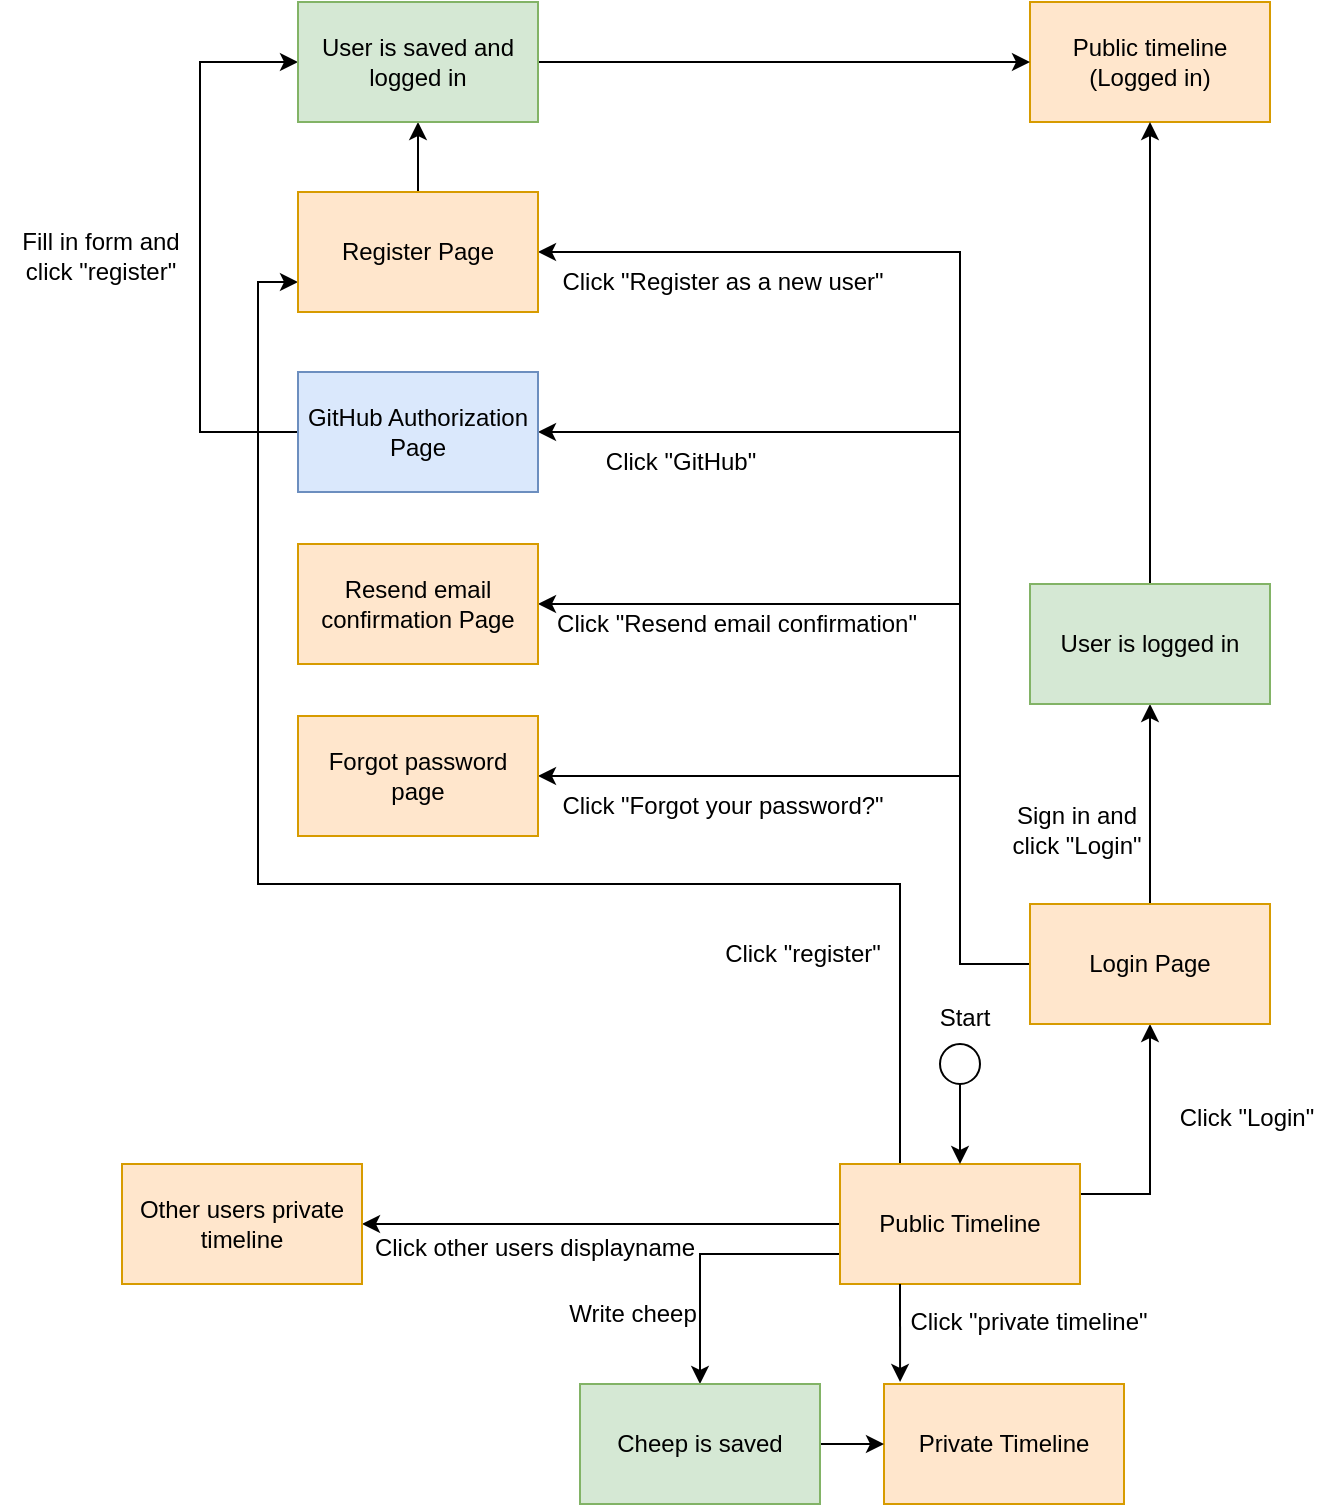 <mxfile version="25.0.3">
  <diagram name="Page-1" id="y3hkHfAynZl3pnnkwFX1">
    <mxGraphModel dx="2284" dy="1849" grid="1" gridSize="10" guides="1" tooltips="1" connect="1" arrows="1" fold="1" page="1" pageScale="1" pageWidth="850" pageHeight="1100" math="0" shadow="0">
      <root>
        <mxCell id="0" />
        <mxCell id="1" parent="0" />
        <mxCell id="lbwXfGIo92KUNlPeVLxW-22" style="edgeStyle=orthogonalEdgeStyle;rounded=0;orthogonalLoop=1;jettySize=auto;html=1;exitX=0;exitY=0.5;exitDx=0;exitDy=0;entryX=1;entryY=0.5;entryDx=0;entryDy=0;" parent="1" source="lbwXfGIo92KUNlPeVLxW-1" target="lbwXfGIo92KUNlPeVLxW-21" edge="1">
          <mxGeometry relative="1" as="geometry" />
        </mxCell>
        <mxCell id="lbwXfGIo92KUNlPeVLxW-31" style="edgeStyle=orthogonalEdgeStyle;rounded=0;orthogonalLoop=1;jettySize=auto;html=1;exitX=0;exitY=0.75;exitDx=0;exitDy=0;entryX=0.5;entryY=0;entryDx=0;entryDy=0;" parent="1" source="lbwXfGIo92KUNlPeVLxW-1" target="lbwXfGIo92KUNlPeVLxW-29" edge="1">
          <mxGeometry relative="1" as="geometry" />
        </mxCell>
        <mxCell id="9OqFKfZ0Lvg_216pfF7S-17" style="edgeStyle=orthogonalEdgeStyle;rounded=0;orthogonalLoop=1;jettySize=auto;html=1;exitX=1;exitY=0.25;exitDx=0;exitDy=0;entryX=0.5;entryY=1;entryDx=0;entryDy=0;" parent="1" source="lbwXfGIo92KUNlPeVLxW-1" target="9OqFKfZ0Lvg_216pfF7S-14" edge="1">
          <mxGeometry relative="1" as="geometry" />
        </mxCell>
        <mxCell id="gMU1-xXA50YDm94862XV-2" style="edgeStyle=orthogonalEdgeStyle;rounded=0;orthogonalLoop=1;jettySize=auto;html=1;exitX=0.25;exitY=0;exitDx=0;exitDy=0;entryX=0;entryY=0.75;entryDx=0;entryDy=0;" edge="1" parent="1" source="lbwXfGIo92KUNlPeVLxW-1" target="uil6p_dDIVvghs9Du4kb-11">
          <mxGeometry relative="1" as="geometry">
            <Array as="points">
              <mxPoint x="350" y="-60" />
              <mxPoint x="29" y="-60" />
              <mxPoint x="29" y="-361" />
            </Array>
          </mxGeometry>
        </mxCell>
        <mxCell id="lbwXfGIo92KUNlPeVLxW-1" value="Public Timeline" style="rounded=0;whiteSpace=wrap;html=1;fillColor=#ffe6cc;strokeColor=#d79b00;" parent="1" vertex="1">
          <mxGeometry x="320" y="80" width="120" height="60" as="geometry" />
        </mxCell>
        <mxCell id="lbwXfGIo92KUNlPeVLxW-5" style="edgeStyle=orthogonalEdgeStyle;rounded=0;orthogonalLoop=1;jettySize=auto;html=1;exitX=0.5;exitY=1;exitDx=0;exitDy=0;entryX=0.5;entryY=0;entryDx=0;entryDy=0;" parent="1" source="lbwXfGIo92KUNlPeVLxW-4" target="lbwXfGIo92KUNlPeVLxW-1" edge="1">
          <mxGeometry relative="1" as="geometry" />
        </mxCell>
        <mxCell id="lbwXfGIo92KUNlPeVLxW-4" value="" style="ellipse;whiteSpace=wrap;html=1;aspect=fixed;" parent="1" vertex="1">
          <mxGeometry x="370" y="20" width="20" height="20" as="geometry" />
        </mxCell>
        <mxCell id="lbwXfGIo92KUNlPeVLxW-11" value="&lt;div&gt;Public timeline&lt;/div&gt;&lt;div&gt;(Logged in)&lt;br&gt;&lt;/div&gt;" style="rounded=0;whiteSpace=wrap;html=1;fillColor=#ffe6cc;strokeColor=#d79b00;" parent="1" vertex="1">
          <mxGeometry x="415" y="-501" width="120" height="60" as="geometry" />
        </mxCell>
        <mxCell id="lbwXfGIo92KUNlPeVLxW-14" value="Start" style="text;html=1;align=center;verticalAlign=middle;resizable=0;points=[];autosize=1;strokeColor=none;fillColor=none;" parent="1" vertex="1">
          <mxGeometry x="357" y="-8" width="50" height="30" as="geometry" />
        </mxCell>
        <mxCell id="lbwXfGIo92KUNlPeVLxW-18" value="Private Timeline" style="rounded=0;whiteSpace=wrap;html=1;fillColor=#ffe6cc;strokeColor=#d79b00;" parent="1" vertex="1">
          <mxGeometry x="342" y="190" width="120" height="60" as="geometry" />
        </mxCell>
        <mxCell id="lbwXfGIo92KUNlPeVLxW-20" value="Click &quot;private timeline&quot;" style="text;html=1;align=center;verticalAlign=middle;resizable=0;points=[];autosize=1;strokeColor=none;fillColor=none;" parent="1" vertex="1">
          <mxGeometry x="344" y="144" width="140" height="30" as="geometry" />
        </mxCell>
        <mxCell id="lbwXfGIo92KUNlPeVLxW-21" value="Other users private timeline" style="rounded=0;whiteSpace=wrap;html=1;fillColor=#ffe6cc;strokeColor=#d79b00;" parent="1" vertex="1">
          <mxGeometry x="-39" y="80" width="120" height="60" as="geometry" />
        </mxCell>
        <mxCell id="lbwXfGIo92KUNlPeVLxW-23" value="Click other users displayname" style="text;html=1;align=center;verticalAlign=middle;resizable=0;points=[];autosize=1;strokeColor=none;fillColor=none;" parent="1" vertex="1">
          <mxGeometry x="77" y="107" width="180" height="30" as="geometry" />
        </mxCell>
        <mxCell id="lbwXfGIo92KUNlPeVLxW-30" style="edgeStyle=orthogonalEdgeStyle;rounded=0;orthogonalLoop=1;jettySize=auto;html=1;exitX=1;exitY=0.5;exitDx=0;exitDy=0;entryX=0;entryY=0.5;entryDx=0;entryDy=0;" parent="1" source="lbwXfGIo92KUNlPeVLxW-29" target="lbwXfGIo92KUNlPeVLxW-18" edge="1">
          <mxGeometry relative="1" as="geometry" />
        </mxCell>
        <mxCell id="lbwXfGIo92KUNlPeVLxW-29" value="Cheep is saved" style="rounded=0;whiteSpace=wrap;html=1;fillColor=#d5e8d4;strokeColor=#82b366;" parent="1" vertex="1">
          <mxGeometry x="190" y="190" width="120" height="60" as="geometry" />
        </mxCell>
        <mxCell id="lbwXfGIo92KUNlPeVLxW-32" value="Write cheep" style="text;html=1;align=center;verticalAlign=middle;resizable=0;points=[];autosize=1;strokeColor=none;fillColor=none;" parent="1" vertex="1">
          <mxGeometry x="171" y="140" width="90" height="30" as="geometry" />
        </mxCell>
        <mxCell id="9OqFKfZ0Lvg_216pfF7S-10" style="edgeStyle=orthogonalEdgeStyle;rounded=0;orthogonalLoop=1;jettySize=auto;html=1;exitX=0.25;exitY=1;exitDx=0;exitDy=0;entryX=0.067;entryY=-0.017;entryDx=0;entryDy=0;entryPerimeter=0;" parent="1" source="lbwXfGIo92KUNlPeVLxW-1" target="lbwXfGIo92KUNlPeVLxW-18" edge="1">
          <mxGeometry relative="1" as="geometry" />
        </mxCell>
        <mxCell id="uil6p_dDIVvghs9Du4kb-13" style="edgeStyle=orthogonalEdgeStyle;rounded=0;orthogonalLoop=1;jettySize=auto;html=1;exitX=0;exitY=0.5;exitDx=0;exitDy=0;entryX=1;entryY=0.5;entryDx=0;entryDy=0;" parent="1" source="9OqFKfZ0Lvg_216pfF7S-14" target="uil6p_dDIVvghs9Du4kb-4" edge="1">
          <mxGeometry relative="1" as="geometry">
            <Array as="points">
              <mxPoint x="380" y="-20" />
              <mxPoint x="380" y="-200" />
            </Array>
          </mxGeometry>
        </mxCell>
        <mxCell id="uil6p_dDIVvghs9Du4kb-14" style="edgeStyle=orthogonalEdgeStyle;rounded=0;orthogonalLoop=1;jettySize=auto;html=1;exitX=0;exitY=0.5;exitDx=0;exitDy=0;entryX=1;entryY=0.5;entryDx=0;entryDy=0;" parent="1" source="9OqFKfZ0Lvg_216pfF7S-14" target="uil6p_dDIVvghs9Du4kb-5" edge="1">
          <mxGeometry relative="1" as="geometry">
            <Array as="points">
              <mxPoint x="380" y="-20" />
              <mxPoint x="380" y="-286" />
            </Array>
          </mxGeometry>
        </mxCell>
        <mxCell id="uil6p_dDIVvghs9Du4kb-15" style="edgeStyle=orthogonalEdgeStyle;rounded=0;orthogonalLoop=1;jettySize=auto;html=1;exitX=0;exitY=0.5;exitDx=0;exitDy=0;entryX=1;entryY=0.5;entryDx=0;entryDy=0;" parent="1" source="9OqFKfZ0Lvg_216pfF7S-14" target="uil6p_dDIVvghs9Du4kb-11" edge="1">
          <mxGeometry relative="1" as="geometry">
            <Array as="points">
              <mxPoint x="380" y="-20" />
              <mxPoint x="380" y="-376" />
            </Array>
          </mxGeometry>
        </mxCell>
        <mxCell id="uil6p_dDIVvghs9Du4kb-16" style="edgeStyle=orthogonalEdgeStyle;rounded=0;orthogonalLoop=1;jettySize=auto;html=1;exitX=0;exitY=0.5;exitDx=0;exitDy=0;entryX=1;entryY=0.5;entryDx=0;entryDy=0;" parent="1" source="9OqFKfZ0Lvg_216pfF7S-14" target="uil6p_dDIVvghs9Du4kb-2" edge="1">
          <mxGeometry relative="1" as="geometry">
            <Array as="points">
              <mxPoint x="380" y="-20" />
              <mxPoint x="380" y="-114" />
            </Array>
          </mxGeometry>
        </mxCell>
        <mxCell id="uil6p_dDIVvghs9Du4kb-17" style="edgeStyle=orthogonalEdgeStyle;rounded=0;orthogonalLoop=1;jettySize=auto;html=1;exitX=0.5;exitY=0;exitDx=0;exitDy=0;entryX=0.5;entryY=1;entryDx=0;entryDy=0;" parent="1" source="9OqFKfZ0Lvg_216pfF7S-14" target="9OqFKfZ0Lvg_216pfF7S-20" edge="1">
          <mxGeometry relative="1" as="geometry" />
        </mxCell>
        <mxCell id="9OqFKfZ0Lvg_216pfF7S-14" value="Login Page" style="rounded=0;whiteSpace=wrap;html=1;fillColor=#ffe6cc;strokeColor=#d79b00;" parent="1" vertex="1">
          <mxGeometry x="415" y="-50" width="120" height="60" as="geometry" />
        </mxCell>
        <mxCell id="9OqFKfZ0Lvg_216pfF7S-19" value="Click &quot;Login&quot;" style="text;html=1;align=center;verticalAlign=middle;resizable=0;points=[];autosize=1;strokeColor=none;fillColor=none;" parent="1" vertex="1">
          <mxGeometry x="478" y="42" width="90" height="30" as="geometry" />
        </mxCell>
        <mxCell id="uil6p_dDIVvghs9Du4kb-18" style="edgeStyle=orthogonalEdgeStyle;rounded=0;orthogonalLoop=1;jettySize=auto;html=1;exitX=0.5;exitY=0;exitDx=0;exitDy=0;entryX=0.5;entryY=1;entryDx=0;entryDy=0;" parent="1" source="9OqFKfZ0Lvg_216pfF7S-20" target="lbwXfGIo92KUNlPeVLxW-11" edge="1">
          <mxGeometry relative="1" as="geometry" />
        </mxCell>
        <mxCell id="9OqFKfZ0Lvg_216pfF7S-20" value="User is logged in" style="rounded=0;whiteSpace=wrap;html=1;fillColor=#d5e8d4;strokeColor=#82b366;" parent="1" vertex="1">
          <mxGeometry x="415" y="-210" width="120" height="60" as="geometry" />
        </mxCell>
        <mxCell id="uil6p_dDIVvghs9Du4kb-1" value="&lt;div&gt;Sign in and&lt;/div&gt;&lt;div&gt;click &quot;Login&quot;&lt;br&gt;&lt;/div&gt;" style="text;html=1;align=center;verticalAlign=middle;resizable=0;points=[];autosize=1;strokeColor=none;fillColor=none;" parent="1" vertex="1">
          <mxGeometry x="393" y="-107" width="90" height="40" as="geometry" />
        </mxCell>
        <mxCell id="uil6p_dDIVvghs9Du4kb-2" value="Forgot password page" style="rounded=0;whiteSpace=wrap;html=1;fillColor=#ffe6cc;strokeColor=#d79b00;" parent="1" vertex="1">
          <mxGeometry x="49" y="-144" width="120" height="60" as="geometry" />
        </mxCell>
        <mxCell id="uil6p_dDIVvghs9Du4kb-4" value="Resend email confirmation Page" style="rounded=0;whiteSpace=wrap;html=1;fillColor=#ffe6cc;strokeColor=#d79b00;" parent="1" vertex="1">
          <mxGeometry x="49" y="-230" width="120" height="60" as="geometry" />
        </mxCell>
        <mxCell id="uil6p_dDIVvghs9Du4kb-25" style="edgeStyle=orthogonalEdgeStyle;rounded=0;orthogonalLoop=1;jettySize=auto;html=1;exitX=0;exitY=0.5;exitDx=0;exitDy=0;entryX=0;entryY=0.5;entryDx=0;entryDy=0;" parent="1" source="uil6p_dDIVvghs9Du4kb-5" target="uil6p_dDIVvghs9Du4kb-21" edge="1">
          <mxGeometry relative="1" as="geometry">
            <Array as="points">
              <mxPoint y="-286" />
              <mxPoint y="-471" />
            </Array>
          </mxGeometry>
        </mxCell>
        <mxCell id="uil6p_dDIVvghs9Du4kb-5" value="GitHub Authorization Page" style="rounded=0;whiteSpace=wrap;html=1;fillColor=#dae8fc;strokeColor=#6c8ebf;" parent="1" vertex="1">
          <mxGeometry x="49" y="-316" width="120" height="60" as="geometry" />
        </mxCell>
        <mxCell id="uil6p_dDIVvghs9Du4kb-8" value="Click &quot;Forgot your password?&quot;" style="text;html=1;align=center;verticalAlign=middle;resizable=0;points=[];autosize=1;strokeColor=none;fillColor=none;" parent="1" vertex="1">
          <mxGeometry x="171" y="-114" width="180" height="30" as="geometry" />
        </mxCell>
        <mxCell id="uil6p_dDIVvghs9Du4kb-9" value="Click &quot;Resend email confirmation&quot; " style="text;html=1;align=center;verticalAlign=middle;resizable=0;points=[];autosize=1;strokeColor=none;fillColor=none;" parent="1" vertex="1">
          <mxGeometry x="168" y="-205" width="200" height="30" as="geometry" />
        </mxCell>
        <mxCell id="uil6p_dDIVvghs9Du4kb-10" value="Click &quot;Register as a new user&quot;" style="text;html=1;align=center;verticalAlign=middle;resizable=0;points=[];autosize=1;strokeColor=none;fillColor=none;" parent="1" vertex="1">
          <mxGeometry x="171" y="-376" width="180" height="30" as="geometry" />
        </mxCell>
        <mxCell id="gMU1-xXA50YDm94862XV-1" style="edgeStyle=orthogonalEdgeStyle;rounded=0;orthogonalLoop=1;jettySize=auto;html=1;exitX=0.5;exitY=0;exitDx=0;exitDy=0;entryX=0.5;entryY=1;entryDx=0;entryDy=0;" edge="1" parent="1" source="uil6p_dDIVvghs9Du4kb-11" target="uil6p_dDIVvghs9Du4kb-21">
          <mxGeometry relative="1" as="geometry" />
        </mxCell>
        <mxCell id="uil6p_dDIVvghs9Du4kb-11" value="Register Page" style="rounded=0;whiteSpace=wrap;html=1;fillColor=#ffe6cc;strokeColor=#d79b00;" parent="1" vertex="1">
          <mxGeometry x="49" y="-406" width="120" height="60" as="geometry" />
        </mxCell>
        <mxCell id="uil6p_dDIVvghs9Du4kb-19" value="Click &quot;GitHub&quot;" style="text;html=1;align=center;verticalAlign=middle;resizable=0;points=[];autosize=1;strokeColor=none;fillColor=none;" parent="1" vertex="1">
          <mxGeometry x="190" y="-286" width="100" height="30" as="geometry" />
        </mxCell>
        <mxCell id="uil6p_dDIVvghs9Du4kb-22" style="edgeStyle=orthogonalEdgeStyle;rounded=0;orthogonalLoop=1;jettySize=auto;html=1;exitX=1;exitY=0.5;exitDx=0;exitDy=0;entryX=0;entryY=0.5;entryDx=0;entryDy=0;" parent="1" source="uil6p_dDIVvghs9Du4kb-21" target="lbwXfGIo92KUNlPeVLxW-11" edge="1">
          <mxGeometry relative="1" as="geometry" />
        </mxCell>
        <mxCell id="uil6p_dDIVvghs9Du4kb-21" value="&lt;div&gt;User is saved and &lt;br&gt;&lt;/div&gt;&lt;div&gt;logged in&lt;br&gt;&lt;/div&gt;" style="rounded=0;whiteSpace=wrap;html=1;fillColor=#d5e8d4;strokeColor=#82b366;" parent="1" vertex="1">
          <mxGeometry x="49" y="-501" width="120" height="60" as="geometry" />
        </mxCell>
        <mxCell id="uil6p_dDIVvghs9Du4kb-24" value="&lt;div&gt;Fill in form and &lt;br&gt;&lt;/div&gt;&lt;div&gt;click &quot;register&quot;&lt;br&gt;&lt;/div&gt;" style="text;html=1;align=center;verticalAlign=middle;resizable=0;points=[];autosize=1;strokeColor=none;fillColor=none;" parent="1" vertex="1">
          <mxGeometry x="-100" y="-394" width="100" height="40" as="geometry" />
        </mxCell>
        <mxCell id="gMU1-xXA50YDm94862XV-3" value="Click &quot;register&quot;" style="text;html=1;align=center;verticalAlign=middle;resizable=0;points=[];autosize=1;strokeColor=none;fillColor=none;" vertex="1" parent="1">
          <mxGeometry x="251" y="-40" width="100" height="30" as="geometry" />
        </mxCell>
      </root>
    </mxGraphModel>
  </diagram>
</mxfile>
